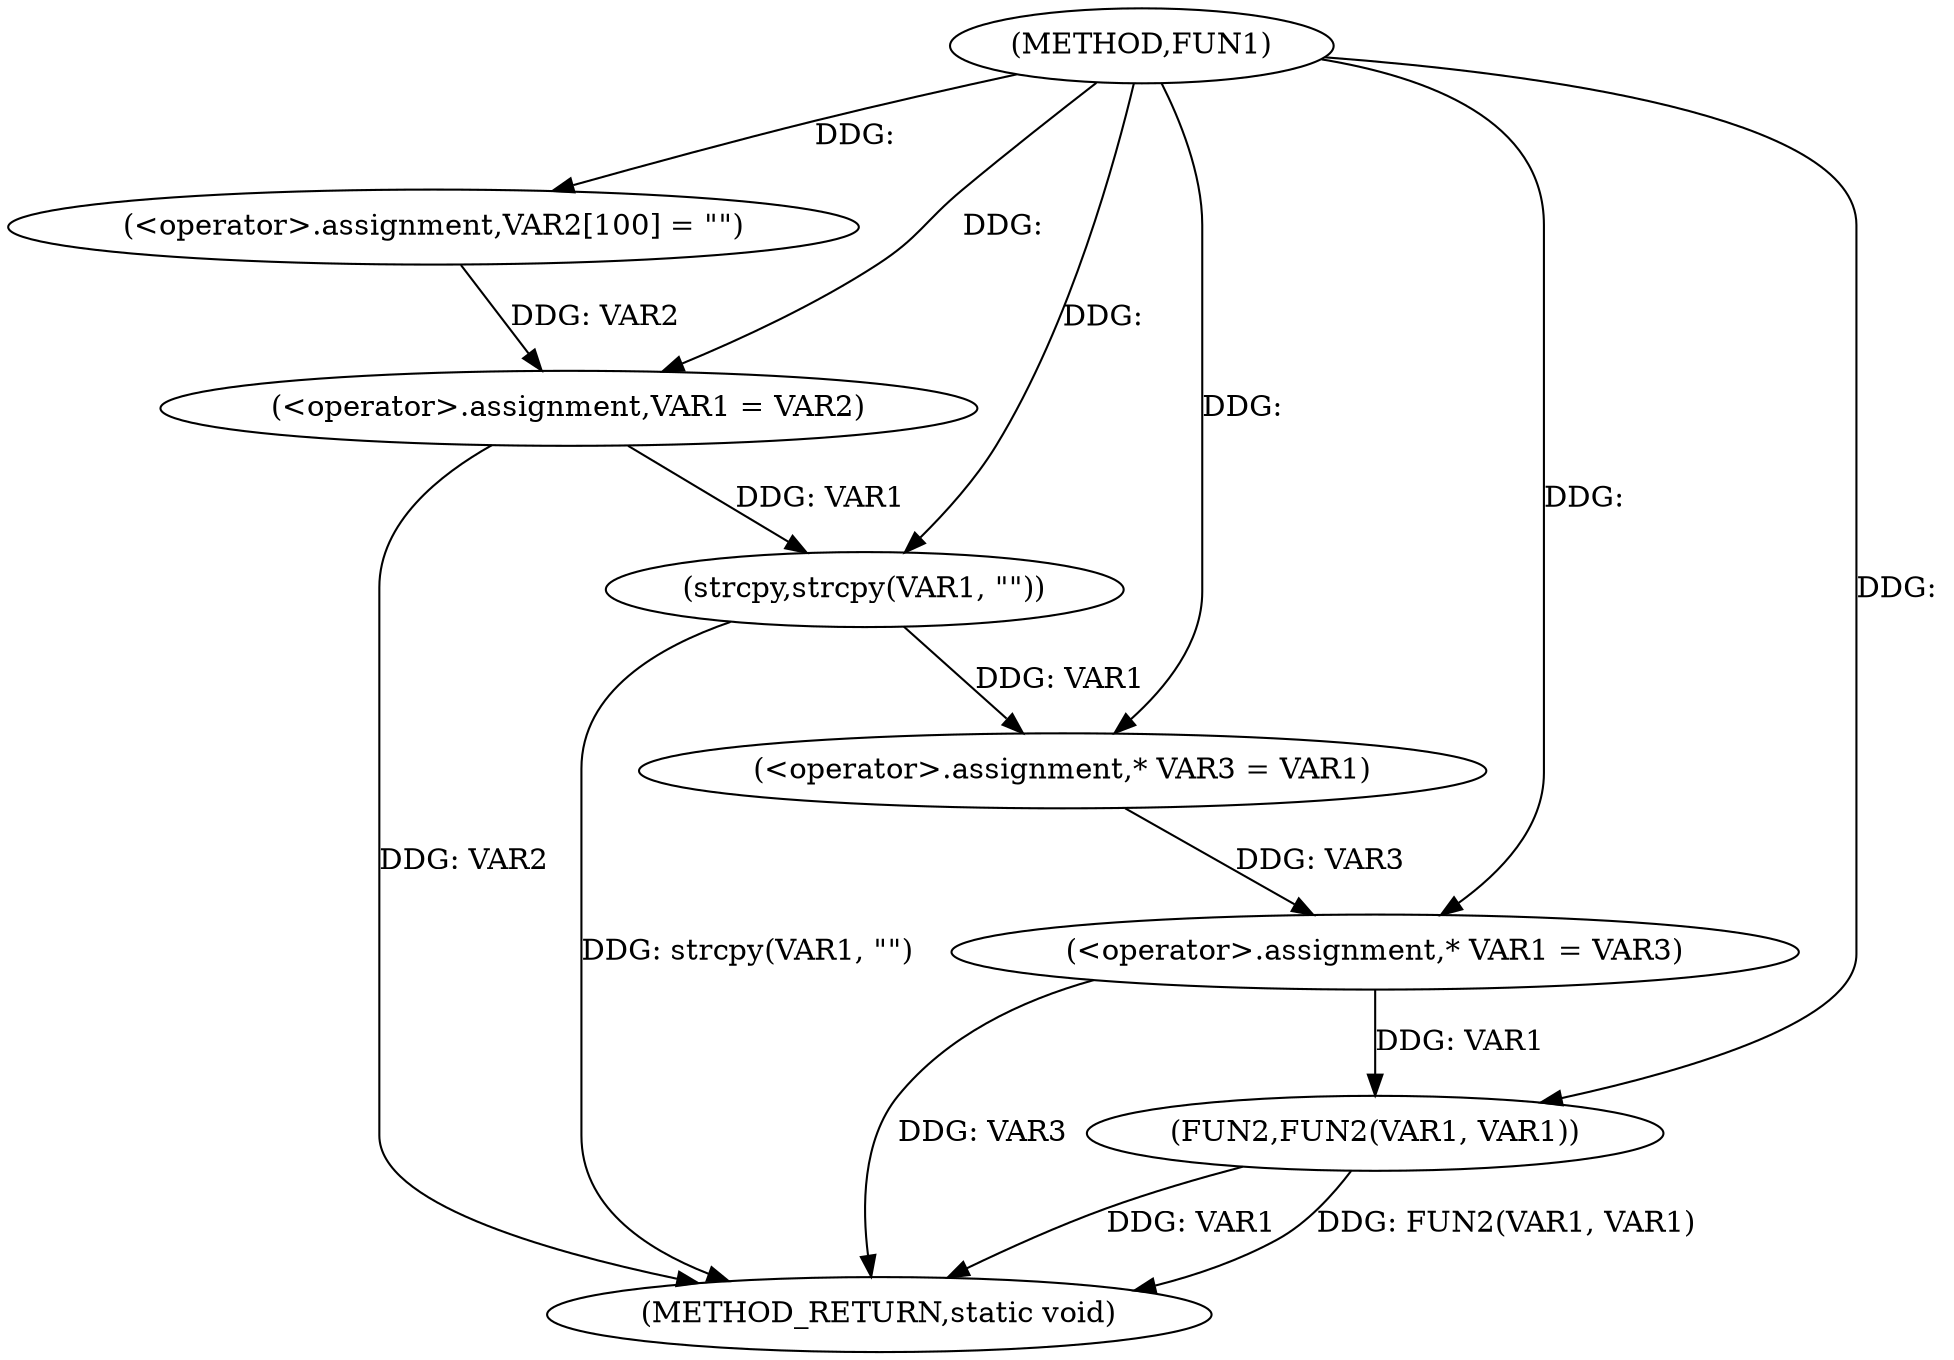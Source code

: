 digraph FUN1 {  
"1000100" [label = "(METHOD,FUN1)" ]
"1000125" [label = "(METHOD_RETURN,static void)" ]
"1000104" [label = "(<operator>.assignment,VAR2[100] = \"\")" ]
"1000107" [label = "(<operator>.assignment,VAR1 = VAR2)" ]
"1000110" [label = "(strcpy,strcpy(VAR1, \"\"))" ]
"1000115" [label = "(<operator>.assignment,* VAR3 = VAR1)" ]
"1000119" [label = "(<operator>.assignment,* VAR1 = VAR3)" ]
"1000122" [label = "(FUN2,FUN2(VAR1, VAR1))" ]
  "1000122" -> "1000125"  [ label = "DDG: VAR1"] 
  "1000110" -> "1000125"  [ label = "DDG: strcpy(VAR1, \"\")"] 
  "1000122" -> "1000125"  [ label = "DDG: FUN2(VAR1, VAR1)"] 
  "1000107" -> "1000125"  [ label = "DDG: VAR2"] 
  "1000119" -> "1000125"  [ label = "DDG: VAR3"] 
  "1000100" -> "1000104"  [ label = "DDG: "] 
  "1000104" -> "1000107"  [ label = "DDG: VAR2"] 
  "1000100" -> "1000107"  [ label = "DDG: "] 
  "1000107" -> "1000110"  [ label = "DDG: VAR1"] 
  "1000100" -> "1000110"  [ label = "DDG: "] 
  "1000110" -> "1000115"  [ label = "DDG: VAR1"] 
  "1000100" -> "1000115"  [ label = "DDG: "] 
  "1000115" -> "1000119"  [ label = "DDG: VAR3"] 
  "1000100" -> "1000119"  [ label = "DDG: "] 
  "1000119" -> "1000122"  [ label = "DDG: VAR1"] 
  "1000100" -> "1000122"  [ label = "DDG: "] 
}
